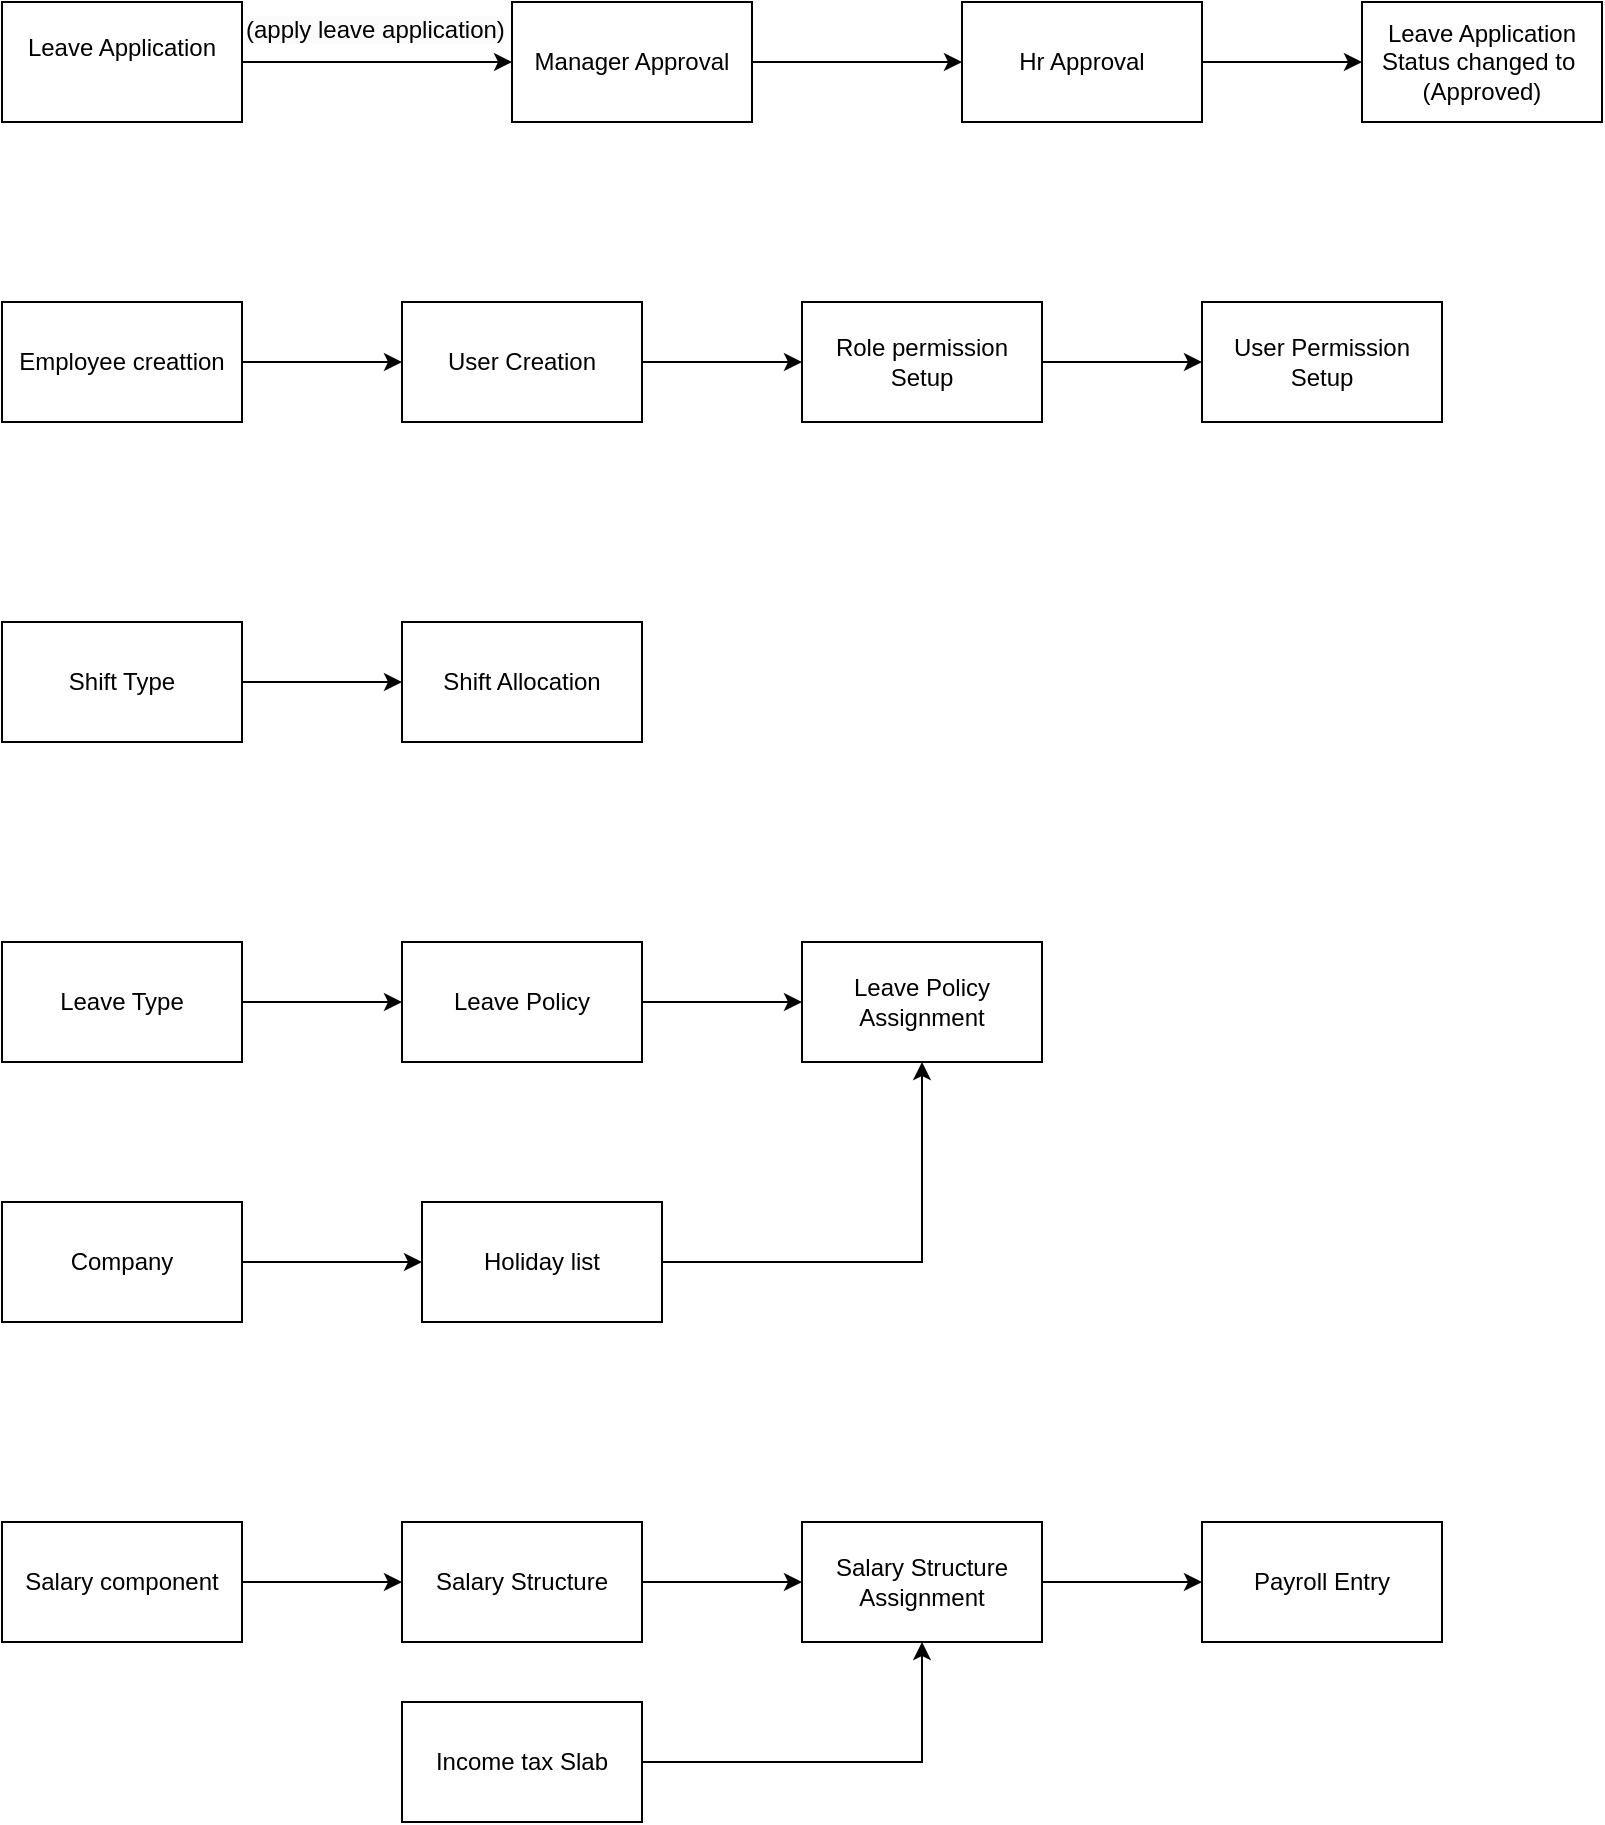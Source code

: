 <mxfile version="24.7.16">
  <diagram name="Page-1" id="ltxTjbDsIKDXTP8MXprU">
    <mxGraphModel dx="870" dy="1148" grid="1" gridSize="10" guides="1" tooltips="1" connect="1" arrows="1" fold="1" page="1" pageScale="1" pageWidth="850" pageHeight="1100" math="0" shadow="0">
      <root>
        <mxCell id="0" />
        <mxCell id="1" parent="0" />
        <mxCell id="IX7F5I1TnNcRq7RptcKg-6" value="" style="edgeStyle=orthogonalEdgeStyle;rounded=0;orthogonalLoop=1;jettySize=auto;html=1;" edge="1" parent="1" source="IX7F5I1TnNcRq7RptcKg-4" target="IX7F5I1TnNcRq7RptcKg-5">
          <mxGeometry relative="1" as="geometry" />
        </mxCell>
        <mxCell id="IX7F5I1TnNcRq7RptcKg-4" value="Leave Application&lt;div&gt;&lt;br&gt;&lt;/div&gt;" style="rounded=0;whiteSpace=wrap;html=1;" vertex="1" parent="1">
          <mxGeometry x="50" y="180" width="120" height="60" as="geometry" />
        </mxCell>
        <mxCell id="IX7F5I1TnNcRq7RptcKg-9" value="" style="edgeStyle=orthogonalEdgeStyle;rounded=0;orthogonalLoop=1;jettySize=auto;html=1;" edge="1" parent="1" source="IX7F5I1TnNcRq7RptcKg-5" target="IX7F5I1TnNcRq7RptcKg-8">
          <mxGeometry relative="1" as="geometry" />
        </mxCell>
        <mxCell id="IX7F5I1TnNcRq7RptcKg-5" value="Manager Approval" style="whiteSpace=wrap;html=1;rounded=0;" vertex="1" parent="1">
          <mxGeometry x="305" y="180" width="120" height="60" as="geometry" />
        </mxCell>
        <mxCell id="IX7F5I1TnNcRq7RptcKg-7" value="&lt;span style=&quot;color: rgb(0, 0, 0); font-family: Helvetica; font-size: 12px; font-style: normal; font-variant-ligatures: normal; font-variant-caps: normal; font-weight: 400; letter-spacing: normal; orphans: 2; text-align: center; text-indent: 0px; text-transform: none; widows: 2; word-spacing: 0px; -webkit-text-stroke-width: 0px; white-space: normal; background-color: rgb(251, 251, 251); text-decoration-thickness: initial; text-decoration-style: initial; text-decoration-color: initial; display: inline !important; float: none;&quot;&gt;(apply leave application)&lt;/span&gt;" style="text;whiteSpace=wrap;html=1;" vertex="1" parent="1">
          <mxGeometry x="170" y="180" width="160" height="40" as="geometry" />
        </mxCell>
        <mxCell id="IX7F5I1TnNcRq7RptcKg-11" value="" style="edgeStyle=orthogonalEdgeStyle;rounded=0;orthogonalLoop=1;jettySize=auto;html=1;" edge="1" parent="1" source="IX7F5I1TnNcRq7RptcKg-8" target="IX7F5I1TnNcRq7RptcKg-10">
          <mxGeometry relative="1" as="geometry" />
        </mxCell>
        <mxCell id="IX7F5I1TnNcRq7RptcKg-8" value="Hr Approval" style="whiteSpace=wrap;html=1;rounded=0;" vertex="1" parent="1">
          <mxGeometry x="530" y="180" width="120" height="60" as="geometry" />
        </mxCell>
        <mxCell id="IX7F5I1TnNcRq7RptcKg-10" value="Leave Application&lt;div&gt;Status changed to&amp;nbsp;&lt;/div&gt;&lt;div&gt;(Approved)&lt;/div&gt;" style="whiteSpace=wrap;html=1;rounded=0;" vertex="1" parent="1">
          <mxGeometry x="730" y="180" width="120" height="60" as="geometry" />
        </mxCell>
        <mxCell id="IX7F5I1TnNcRq7RptcKg-14" value="" style="edgeStyle=orthogonalEdgeStyle;rounded=0;orthogonalLoop=1;jettySize=auto;html=1;" edge="1" parent="1" source="IX7F5I1TnNcRq7RptcKg-12" target="IX7F5I1TnNcRq7RptcKg-13">
          <mxGeometry relative="1" as="geometry" />
        </mxCell>
        <mxCell id="IX7F5I1TnNcRq7RptcKg-12" value="Employee creattion" style="rounded=0;whiteSpace=wrap;html=1;" vertex="1" parent="1">
          <mxGeometry x="50" y="330" width="120" height="60" as="geometry" />
        </mxCell>
        <mxCell id="IX7F5I1TnNcRq7RptcKg-16" value="" style="edgeStyle=orthogonalEdgeStyle;rounded=0;orthogonalLoop=1;jettySize=auto;html=1;" edge="1" parent="1" source="IX7F5I1TnNcRq7RptcKg-13" target="IX7F5I1TnNcRq7RptcKg-15">
          <mxGeometry relative="1" as="geometry" />
        </mxCell>
        <mxCell id="IX7F5I1TnNcRq7RptcKg-13" value="User Creation" style="whiteSpace=wrap;html=1;rounded=0;" vertex="1" parent="1">
          <mxGeometry x="250" y="330" width="120" height="60" as="geometry" />
        </mxCell>
        <mxCell id="IX7F5I1TnNcRq7RptcKg-18" value="" style="edgeStyle=orthogonalEdgeStyle;rounded=0;orthogonalLoop=1;jettySize=auto;html=1;" edge="1" parent="1" source="IX7F5I1TnNcRq7RptcKg-15" target="IX7F5I1TnNcRq7RptcKg-17">
          <mxGeometry relative="1" as="geometry" />
        </mxCell>
        <mxCell id="IX7F5I1TnNcRq7RptcKg-15" value="Role permission Setup" style="whiteSpace=wrap;html=1;rounded=0;" vertex="1" parent="1">
          <mxGeometry x="450" y="330" width="120" height="60" as="geometry" />
        </mxCell>
        <mxCell id="IX7F5I1TnNcRq7RptcKg-17" value="User Permission Setup" style="whiteSpace=wrap;html=1;rounded=0;" vertex="1" parent="1">
          <mxGeometry x="650" y="330" width="120" height="60" as="geometry" />
        </mxCell>
        <mxCell id="IX7F5I1TnNcRq7RptcKg-23" value="" style="edgeStyle=orthogonalEdgeStyle;rounded=0;orthogonalLoop=1;jettySize=auto;html=1;" edge="1" parent="1" source="IX7F5I1TnNcRq7RptcKg-21" target="IX7F5I1TnNcRq7RptcKg-22">
          <mxGeometry relative="1" as="geometry" />
        </mxCell>
        <mxCell id="IX7F5I1TnNcRq7RptcKg-21" value="Shift Type" style="rounded=0;whiteSpace=wrap;html=1;" vertex="1" parent="1">
          <mxGeometry x="50" y="490" width="120" height="60" as="geometry" />
        </mxCell>
        <mxCell id="IX7F5I1TnNcRq7RptcKg-22" value="Shift Allocation" style="whiteSpace=wrap;html=1;rounded=0;" vertex="1" parent="1">
          <mxGeometry x="250" y="490" width="120" height="60" as="geometry" />
        </mxCell>
        <mxCell id="IX7F5I1TnNcRq7RptcKg-28" value="" style="edgeStyle=orthogonalEdgeStyle;rounded=0;orthogonalLoop=1;jettySize=auto;html=1;" edge="1" parent="1" source="IX7F5I1TnNcRq7RptcKg-26" target="IX7F5I1TnNcRq7RptcKg-27">
          <mxGeometry relative="1" as="geometry" />
        </mxCell>
        <mxCell id="IX7F5I1TnNcRq7RptcKg-26" value="Leave Type" style="rounded=0;whiteSpace=wrap;html=1;" vertex="1" parent="1">
          <mxGeometry x="50" y="650" width="120" height="60" as="geometry" />
        </mxCell>
        <mxCell id="IX7F5I1TnNcRq7RptcKg-30" value="" style="edgeStyle=orthogonalEdgeStyle;rounded=0;orthogonalLoop=1;jettySize=auto;html=1;" edge="1" parent="1" source="IX7F5I1TnNcRq7RptcKg-27" target="IX7F5I1TnNcRq7RptcKg-29">
          <mxGeometry relative="1" as="geometry" />
        </mxCell>
        <mxCell id="IX7F5I1TnNcRq7RptcKg-27" value="Leave Policy" style="whiteSpace=wrap;html=1;rounded=0;" vertex="1" parent="1">
          <mxGeometry x="250" y="650" width="120" height="60" as="geometry" />
        </mxCell>
        <mxCell id="IX7F5I1TnNcRq7RptcKg-29" value="Leave Policy Assignment" style="whiteSpace=wrap;html=1;rounded=0;" vertex="1" parent="1">
          <mxGeometry x="450" y="650" width="120" height="60" as="geometry" />
        </mxCell>
        <mxCell id="IX7F5I1TnNcRq7RptcKg-32" style="edgeStyle=orthogonalEdgeStyle;rounded=0;orthogonalLoop=1;jettySize=auto;html=1;entryX=0.5;entryY=1;entryDx=0;entryDy=0;" edge="1" parent="1" source="IX7F5I1TnNcRq7RptcKg-31" target="IX7F5I1TnNcRq7RptcKg-29">
          <mxGeometry relative="1" as="geometry" />
        </mxCell>
        <mxCell id="IX7F5I1TnNcRq7RptcKg-31" value="Holiday list" style="rounded=0;whiteSpace=wrap;html=1;" vertex="1" parent="1">
          <mxGeometry x="260" y="780" width="120" height="60" as="geometry" />
        </mxCell>
        <mxCell id="IX7F5I1TnNcRq7RptcKg-34" style="edgeStyle=orthogonalEdgeStyle;rounded=0;orthogonalLoop=1;jettySize=auto;html=1;entryX=0;entryY=0.5;entryDx=0;entryDy=0;" edge="1" parent="1" source="IX7F5I1TnNcRq7RptcKg-33" target="IX7F5I1TnNcRq7RptcKg-31">
          <mxGeometry relative="1" as="geometry" />
        </mxCell>
        <mxCell id="IX7F5I1TnNcRq7RptcKg-33" value="Company" style="rounded=0;whiteSpace=wrap;html=1;" vertex="1" parent="1">
          <mxGeometry x="50" y="780" width="120" height="60" as="geometry" />
        </mxCell>
        <mxCell id="IX7F5I1TnNcRq7RptcKg-37" value="" style="edgeStyle=orthogonalEdgeStyle;rounded=0;orthogonalLoop=1;jettySize=auto;html=1;" edge="1" parent="1" source="IX7F5I1TnNcRq7RptcKg-35" target="IX7F5I1TnNcRq7RptcKg-36">
          <mxGeometry relative="1" as="geometry" />
        </mxCell>
        <mxCell id="IX7F5I1TnNcRq7RptcKg-35" value="Salary component" style="rounded=0;whiteSpace=wrap;html=1;" vertex="1" parent="1">
          <mxGeometry x="50" y="940" width="120" height="60" as="geometry" />
        </mxCell>
        <mxCell id="IX7F5I1TnNcRq7RptcKg-39" value="" style="edgeStyle=orthogonalEdgeStyle;rounded=0;orthogonalLoop=1;jettySize=auto;html=1;" edge="1" parent="1" source="IX7F5I1TnNcRq7RptcKg-36" target="IX7F5I1TnNcRq7RptcKg-38">
          <mxGeometry relative="1" as="geometry" />
        </mxCell>
        <mxCell id="IX7F5I1TnNcRq7RptcKg-36" value="Salary Structure" style="whiteSpace=wrap;html=1;rounded=0;" vertex="1" parent="1">
          <mxGeometry x="250" y="940" width="120" height="60" as="geometry" />
        </mxCell>
        <mxCell id="IX7F5I1TnNcRq7RptcKg-41" value="" style="edgeStyle=orthogonalEdgeStyle;rounded=0;orthogonalLoop=1;jettySize=auto;html=1;" edge="1" parent="1" source="IX7F5I1TnNcRq7RptcKg-38" target="IX7F5I1TnNcRq7RptcKg-40">
          <mxGeometry relative="1" as="geometry" />
        </mxCell>
        <mxCell id="IX7F5I1TnNcRq7RptcKg-38" value="Salary Structure Assignment" style="whiteSpace=wrap;html=1;rounded=0;" vertex="1" parent="1">
          <mxGeometry x="450" y="940" width="120" height="60" as="geometry" />
        </mxCell>
        <mxCell id="IX7F5I1TnNcRq7RptcKg-40" value="Payroll Entry" style="whiteSpace=wrap;html=1;rounded=0;" vertex="1" parent="1">
          <mxGeometry x="650" y="940" width="120" height="60" as="geometry" />
        </mxCell>
        <mxCell id="IX7F5I1TnNcRq7RptcKg-43" style="edgeStyle=orthogonalEdgeStyle;rounded=0;orthogonalLoop=1;jettySize=auto;html=1;entryX=0.5;entryY=1;entryDx=0;entryDy=0;" edge="1" parent="1" source="IX7F5I1TnNcRq7RptcKg-42" target="IX7F5I1TnNcRq7RptcKg-38">
          <mxGeometry relative="1" as="geometry" />
        </mxCell>
        <mxCell id="IX7F5I1TnNcRq7RptcKg-42" value="Income tax Slab" style="rounded=0;whiteSpace=wrap;html=1;" vertex="1" parent="1">
          <mxGeometry x="250" y="1030" width="120" height="60" as="geometry" />
        </mxCell>
      </root>
    </mxGraphModel>
  </diagram>
</mxfile>
